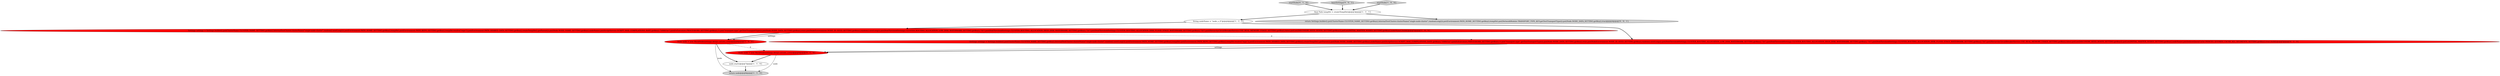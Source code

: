 digraph {
4 [style = filled, label = "node.start()@@@7@@@['1', '1', '0']", fillcolor = white, shape = ellipse image = "AAA0AAABBB1BBB"];
2 [style = filled, label = "Settings settings = Settings.builder().put(ClusterName.CLUSTER_NAME_SETTING.getKey(),InternalTestCluster.clusterName(\"single-node-cluster\",random().nextLong())).put(Environment.PATH_HOME_SETTING.getKey(),tempDir).put(Environment.PATH_REPO_SETTING.getKey(),tempDir.resolve(\"repo\")).put(Environment.PATH_SHARED_DATA_SETTING.getKey(),createTempDir().getParent()).put(Node.NODE_NAME_SETTING.getKey(),nodeName).put(ScriptService.SCRIPT_MAX_COMPILATIONS_RATE.getKey(),\"1000/1m\").put(EsExecutors.PROCESSORS_SETTING.getKey(),1).put(\"transport.type\",getTestTransportType()).put(Node.NODE_DATA_SETTING.getKey(),true).put(NodeEnvironment.NODE_ID_SEED_SETTING.getKey(),random().nextLong()).put(DiskThresholdSettings.CLUSTER_ROUTING_ALLOCATION_LOW_DISK_WATERMARK_SETTING.getKey(),\"1b\").put(DiskThresholdSettings.CLUSTER_ROUTING_ALLOCATION_HIGH_DISK_WATERMARK_SETTING.getKey(),\"1b\").put(DiskThresholdSettings.CLUSTER_ROUTING_ALLOCATION_DISK_FLOOD_STAGE_WATERMARK_SETTING.getKey(),\"1b\").put(HierarchyCircuitBreakerService.USE_REAL_MEMORY_USAGE_SETTING.getKey(),false).putList(DISCOVERY_SEED_HOSTS_SETTING.getKey()).putList(INITIAL_MASTER_NODES_SETTING.getKey(),nodeName).build()@@@5@@@['1', '0', '0']", fillcolor = red, shape = ellipse image = "AAA1AAABBB1BBB"];
6 [style = filled, label = "Node node = new MockNode(settings,Arrays.asList(,),true)@@@6@@@['1', '0', '0']", fillcolor = red, shape = ellipse image = "AAA1AAABBB1BBB"];
0 [style = filled, label = "return node@@@8@@@['1', '1', '0']", fillcolor = lightgray, shape = ellipse image = "AAA0AAABBB1BBB"];
5 [style = filled, label = "final Path tempDir = createTempDir()@@@3@@@['1', '1', '1']", fillcolor = white, shape = ellipse image = "AAA0AAABBB1BBB"];
8 [style = filled, label = "Node node = new MockNode(settings,Arrays.asList(,,),true)@@@6@@@['0', '1', '0']", fillcolor = red, shape = ellipse image = "AAA1AAABBB2BBB"];
3 [style = filled, label = "String nodeName = \"node_s_0\"@@@4@@@['1', '1', '0']", fillcolor = white, shape = ellipse image = "AAA0AAABBB1BBB"];
9 [style = filled, label = "startNode['0', '1', '0']", fillcolor = lightgray, shape = diamond image = "AAA0AAABBB2BBB"];
11 [style = filled, label = "baseSettings['0', '0', '1']", fillcolor = lightgray, shape = diamond image = "AAA0AAABBB3BBB"];
10 [style = filled, label = "return Settings.builder().put(ClusterName.CLUSTER_NAME_SETTING.getKey(),InternalTestCluster.clusterName(\"single-node-cluster\",randomLong())).put(Environment.PATH_HOME_SETTING.getKey(),tempDir).put(NetworkModule.TRANSPORT_TYPE_KEY,getTestTransportType()).put(Node.NODE_DATA_SETTING.getKey(),true)@@@4@@@['0', '0', '1']", fillcolor = lightgray, shape = ellipse image = "AAA0AAABBB3BBB"];
1 [style = filled, label = "startNode['1', '0', '0']", fillcolor = lightgray, shape = diamond image = "AAA0AAABBB1BBB"];
7 [style = filled, label = "Settings settings = Settings.builder().put(ClusterName.CLUSTER_NAME_SETTING.getKey(),InternalTestCluster.clusterName(\"single-node-cluster\",random().nextLong())).put(Environment.PATH_HOME_SETTING.getKey(),tempDir).put(Environment.PATH_REPO_SETTING.getKey(),tempDir.resolve(\"repo\")).put(Environment.PATH_SHARED_DATA_SETTING.getKey(),createTempDir().getParent()).put(Node.NODE_NAME_SETTING.getKey(),nodeName).put(ScriptService.SCRIPT_MAX_COMPILATIONS_RATE.getKey(),\"1000/1m\").put(EsExecutors.PROCESSORS_SETTING.getKey(),1).put(\"transport.type\",getTestTransportType()).put(Node.NODE_DATA_SETTING.getKey(),true).put(NodeEnvironment.NODE_ID_SEED_SETTING.getKey(),random().nextLong()).put(DiskThresholdSettings.CLUSTER_ROUTING_ALLOCATION_LOW_DISK_WATERMARK_SETTING.getKey(),\"1b\").put(DiskThresholdSettings.CLUSTER_ROUTING_ALLOCATION_HIGH_DISK_WATERMARK_SETTING.getKey(),\"1b\").put(DiskThresholdSettings.CLUSTER_ROUTING_ALLOCATION_DISK_FLOOD_STAGE_WATERMARK_SETTING.getKey(),\"1b\").put(HierarchyCircuitBreakerService.USE_REAL_MEMORY_USAGE_SETTING.getKey(),false).putList(DISCOVERY_SEED_HOSTS_SETTING.getKey()).putList(INITIAL_MASTER_NODES_SETTING.getKey(),nodeName).put(IndicesQueryCache.INDICES_QUERIES_CACHE_ALL_SEGMENTS_SETTING.getKey(),true).build()@@@5@@@['0', '1', '0']", fillcolor = red, shape = ellipse image = "AAA1AAABBB2BBB"];
1->5 [style = bold, label=""];
5->3 [style = bold, label=""];
9->5 [style = bold, label=""];
5->10 [style = bold, label=""];
6->4 [style = bold, label=""];
11->5 [style = bold, label=""];
6->8 [style = dashed, label="0"];
8->0 [style = solid, label="node"];
8->4 [style = bold, label=""];
6->0 [style = solid, label="node"];
2->6 [style = solid, label="settings"];
3->2 [style = bold, label=""];
7->8 [style = solid, label="settings"];
3->7 [style = bold, label=""];
7->8 [style = bold, label=""];
2->7 [style = dashed, label="0"];
2->6 [style = bold, label=""];
4->0 [style = bold, label=""];
}
